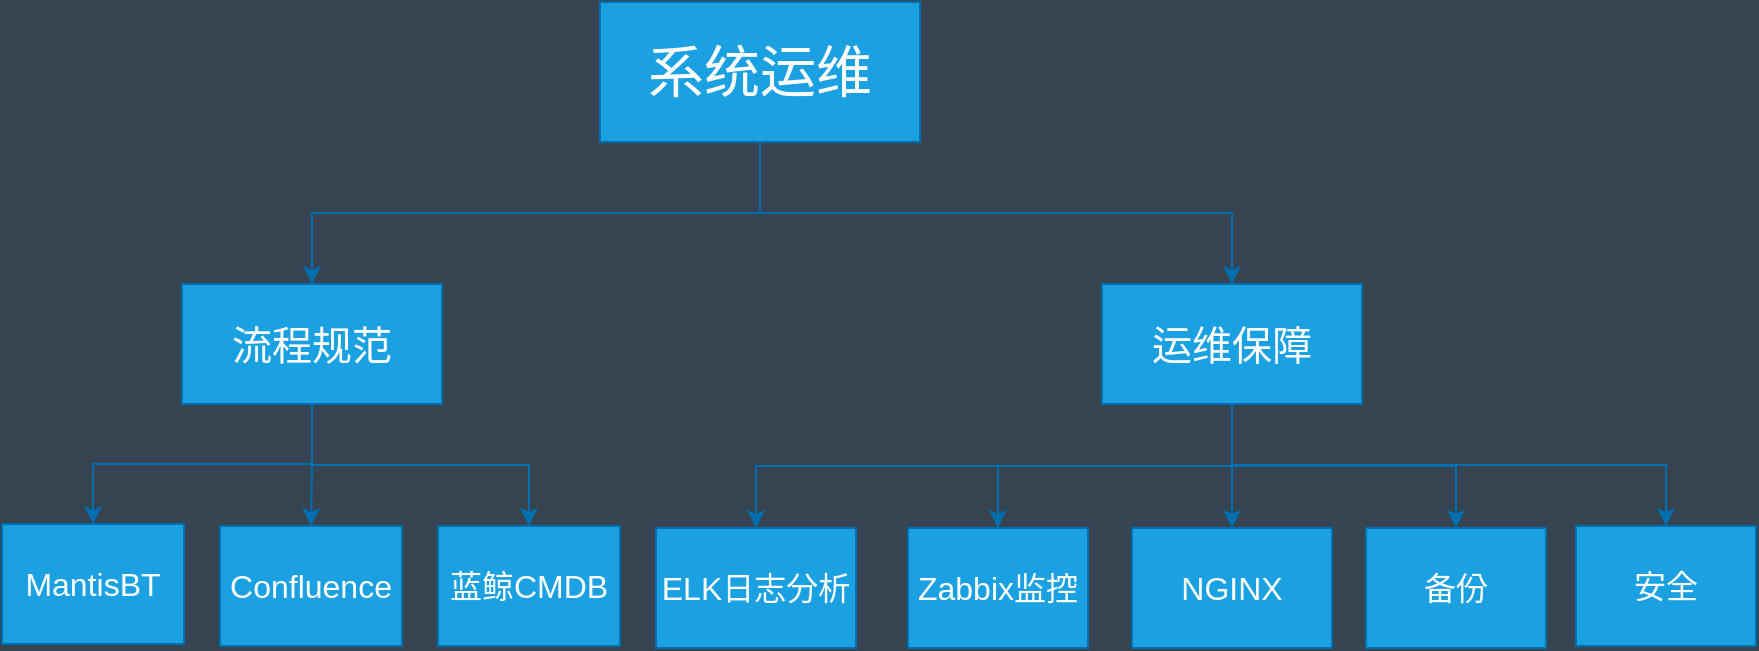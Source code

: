 <mxfile version="10.8.8" type="github"><diagram id="nt_OfTM9EX0gLZW3gRW5" name="Page-1"><mxGraphModel dx="1794" dy="764" grid="0" gridSize="10" guides="1" tooltips="1" connect="1" arrows="1" fold="1" page="0" pageScale="1" pageWidth="827" pageHeight="1169" background="#364452" math="0" shadow="0"><root><mxCell id="0"/><mxCell id="1" parent="0"/><mxCell id="NcsaKVkXxOP4Cg9leEis-40" style="edgeStyle=orthogonalEdgeStyle;rounded=0;orthogonalLoop=1;jettySize=auto;html=1;exitX=0.5;exitY=1;exitDx=0;exitDy=0;entryX=0.5;entryY=0;entryDx=0;entryDy=0;fillColor=#1ba1e2;strokeColor=#006EAF;" parent="1" source="NcsaKVkXxOP4Cg9leEis-19" target="NcsaKVkXxOP4Cg9leEis-20" edge="1"><mxGeometry relative="1" as="geometry"/></mxCell><mxCell id="NcsaKVkXxOP4Cg9leEis-41" style="edgeStyle=orthogonalEdgeStyle;rounded=0;orthogonalLoop=1;jettySize=auto;html=1;exitX=0.5;exitY=1;exitDx=0;exitDy=0;fillColor=#1ba1e2;strokeColor=#006EAF;" parent="1" source="NcsaKVkXxOP4Cg9leEis-19" target="NcsaKVkXxOP4Cg9leEis-21" edge="1"><mxGeometry relative="1" as="geometry"/></mxCell><mxCell id="NcsaKVkXxOP4Cg9leEis-19" value="&lt;font style=&quot;font-size: 28px&quot;&gt;系统运维&lt;/font&gt;" style="rounded=0;whiteSpace=wrap;html=1;fillColor=#1ba1e2;strokeColor=#006EAF;fontColor=#ffffff;" parent="1" vertex="1"><mxGeometry x="-23" y="79" width="160" height="70" as="geometry"/></mxCell><mxCell id="NcsaKVkXxOP4Cg9leEis-32" style="edgeStyle=orthogonalEdgeStyle;rounded=0;orthogonalLoop=1;jettySize=auto;html=1;exitX=0.5;exitY=1;exitDx=0;exitDy=0;entryX=0.5;entryY=0;entryDx=0;entryDy=0;fillColor=#1ba1e2;strokeColor=#006EAF;" parent="1" source="NcsaKVkXxOP4Cg9leEis-20" target="NcsaKVkXxOP4Cg9leEis-22" edge="1"><mxGeometry relative="1" as="geometry"/></mxCell><mxCell id="NcsaKVkXxOP4Cg9leEis-34" style="edgeStyle=orthogonalEdgeStyle;rounded=0;orthogonalLoop=1;jettySize=auto;html=1;exitX=0.5;exitY=1;exitDx=0;exitDy=0;entryX=0.5;entryY=0;entryDx=0;entryDy=0;fillColor=#1ba1e2;strokeColor=#006EAF;" parent="1" source="NcsaKVkXxOP4Cg9leEis-20" target="NcsaKVkXxOP4Cg9leEis-25" edge="1"><mxGeometry relative="1" as="geometry"/></mxCell><mxCell id="NcsaKVkXxOP4Cg9leEis-35" style="edgeStyle=orthogonalEdgeStyle;rounded=0;orthogonalLoop=1;jettySize=auto;html=1;exitX=0.5;exitY=1;exitDx=0;exitDy=0;entryX=0.5;entryY=0;entryDx=0;entryDy=0;fillColor=#1ba1e2;strokeColor=#006EAF;" parent="1" source="NcsaKVkXxOP4Cg9leEis-20" target="NcsaKVkXxOP4Cg9leEis-24" edge="1"><mxGeometry relative="1" as="geometry"/></mxCell><mxCell id="NcsaKVkXxOP4Cg9leEis-36" style="edgeStyle=orthogonalEdgeStyle;rounded=0;orthogonalLoop=1;jettySize=auto;html=1;exitX=0.5;exitY=1;exitDx=0;exitDy=0;fillColor=#1ba1e2;strokeColor=#006EAF;" parent="1" source="NcsaKVkXxOP4Cg9leEis-20" target="NcsaKVkXxOP4Cg9leEis-23" edge="1"><mxGeometry relative="1" as="geometry"/></mxCell><mxCell id="HxKs1ZIrQE2NPNYPUBxX-2" style="edgeStyle=orthogonalEdgeStyle;rounded=0;orthogonalLoop=1;jettySize=auto;html=1;exitX=0.5;exitY=1;exitDx=0;exitDy=0;fillColor=#1ba1e2;strokeColor=#006EAF;" edge="1" parent="1" source="NcsaKVkXxOP4Cg9leEis-20" target="HxKs1ZIrQE2NPNYPUBxX-1"><mxGeometry relative="1" as="geometry"/></mxCell><mxCell id="NcsaKVkXxOP4Cg9leEis-20" value="&lt;font style=&quot;font-size: 20px&quot;&gt;运维保障&lt;/font&gt;" style="rounded=0;whiteSpace=wrap;html=1;fillColor=#1ba1e2;strokeColor=#006EAF;fontColor=#ffffff;" parent="1" vertex="1"><mxGeometry x="228" y="220" width="130" height="60" as="geometry"/></mxCell><mxCell id="NcsaKVkXxOP4Cg9leEis-37" style="edgeStyle=orthogonalEdgeStyle;rounded=0;orthogonalLoop=1;jettySize=auto;html=1;exitX=0.5;exitY=1;exitDx=0;exitDy=0;fillColor=#1ba1e2;strokeColor=#006EAF;" parent="1" source="NcsaKVkXxOP4Cg9leEis-21" target="NcsaKVkXxOP4Cg9leEis-26" edge="1"><mxGeometry relative="1" as="geometry"/></mxCell><mxCell id="NcsaKVkXxOP4Cg9leEis-38" style="edgeStyle=orthogonalEdgeStyle;rounded=0;orthogonalLoop=1;jettySize=auto;html=1;exitX=0.5;exitY=1;exitDx=0;exitDy=0;entryX=0.5;entryY=0;entryDx=0;entryDy=0;fillColor=#1ba1e2;strokeColor=#006EAF;" parent="1" source="NcsaKVkXxOP4Cg9leEis-21" target="NcsaKVkXxOP4Cg9leEis-28" edge="1"><mxGeometry relative="1" as="geometry"/></mxCell><mxCell id="NcsaKVkXxOP4Cg9leEis-39" style="edgeStyle=orthogonalEdgeStyle;rounded=0;orthogonalLoop=1;jettySize=auto;html=1;exitX=0.5;exitY=1;exitDx=0;exitDy=0;entryX=0.5;entryY=0;entryDx=0;entryDy=0;fillColor=#1ba1e2;strokeColor=#006EAF;" parent="1" source="NcsaKVkXxOP4Cg9leEis-21" target="NcsaKVkXxOP4Cg9leEis-27" edge="1"><mxGeometry relative="1" as="geometry"/></mxCell><mxCell id="NcsaKVkXxOP4Cg9leEis-21" value="&lt;font style=&quot;font-size: 20px&quot;&gt;流程规范&lt;/font&gt;" style="rounded=0;whiteSpace=wrap;html=1;fillColor=#1ba1e2;strokeColor=#006EAF;fontColor=#ffffff;" parent="1" vertex="1"><mxGeometry x="-232" y="220" width="130" height="60" as="geometry"/></mxCell><mxCell id="NcsaKVkXxOP4Cg9leEis-22" value="&lt;font style=&quot;font-size: 16px&quot;&gt;ELK日志分析&lt;/font&gt;" style="rounded=0;whiteSpace=wrap;html=1;fillColor=#1ba1e2;strokeColor=#006EAF;fontColor=#ffffff;" parent="1" vertex="1"><mxGeometry x="5" y="342" width="100" height="60" as="geometry"/></mxCell><mxCell id="NcsaKVkXxOP4Cg9leEis-23" value="&lt;font style=&quot;font-size: 16px&quot;&gt;Zabbix监控&lt;/font&gt;" style="rounded=0;whiteSpace=wrap;html=1;fillColor=#1ba1e2;strokeColor=#006EAF;fontColor=#ffffff;" parent="1" vertex="1"><mxGeometry x="131" y="342" width="90" height="60" as="geometry"/></mxCell><mxCell id="NcsaKVkXxOP4Cg9leEis-24" value="&lt;font style=&quot;font-size: 16px&quot;&gt;NGINX&lt;/font&gt;" style="rounded=0;whiteSpace=wrap;html=1;fillColor=#1ba1e2;strokeColor=#006EAF;fontColor=#ffffff;" parent="1" vertex="1"><mxGeometry x="243" y="342" width="100" height="60" as="geometry"/></mxCell><mxCell id="NcsaKVkXxOP4Cg9leEis-25" value="&lt;font style=&quot;font-size: 16px&quot;&gt;备份&lt;/font&gt;" style="rounded=0;whiteSpace=wrap;html=1;fillColor=#1ba1e2;strokeColor=#006EAF;fontColor=#ffffff;" parent="1" vertex="1"><mxGeometry x="360" y="342" width="90" height="60" as="geometry"/></mxCell><mxCell id="NcsaKVkXxOP4Cg9leEis-26" value="&lt;font style=&quot;font-size: 16px&quot;&gt;MantisBT&lt;/font&gt;" style="rounded=0;whiteSpace=wrap;html=1;fillColor=#1ba1e2;strokeColor=#006EAF;fontColor=#ffffff;" parent="1" vertex="1"><mxGeometry x="-322" y="340" width="91" height="60" as="geometry"/></mxCell><mxCell id="NcsaKVkXxOP4Cg9leEis-27" value="&lt;font style=&quot;font-size: 16px&quot;&gt;Confluence&lt;/font&gt;" style="rounded=0;whiteSpace=wrap;html=1;fillColor=#1ba1e2;strokeColor=#006EAF;fontColor=#ffffff;" parent="1" vertex="1"><mxGeometry x="-213" y="341" width="91" height="60" as="geometry"/></mxCell><mxCell id="NcsaKVkXxOP4Cg9leEis-28" value="&lt;font style=&quot;font-size: 16px&quot;&gt;蓝鲸CMDB&lt;/font&gt;" style="rounded=0;whiteSpace=wrap;html=1;fillColor=#1ba1e2;strokeColor=#006EAF;fontColor=#ffffff;" parent="1" vertex="1"><mxGeometry x="-104" y="341" width="91" height="60" as="geometry"/></mxCell><mxCell id="HxKs1ZIrQE2NPNYPUBxX-1" value="&lt;font style=&quot;font-size: 16px&quot;&gt;安全&lt;/font&gt;" style="rounded=0;whiteSpace=wrap;html=1;fillColor=#1ba1e2;strokeColor=#006EAF;fontColor=#ffffff;" vertex="1" parent="1"><mxGeometry x="465" y="341" width="90" height="60" as="geometry"/></mxCell></root></mxGraphModel></diagram></mxfile>